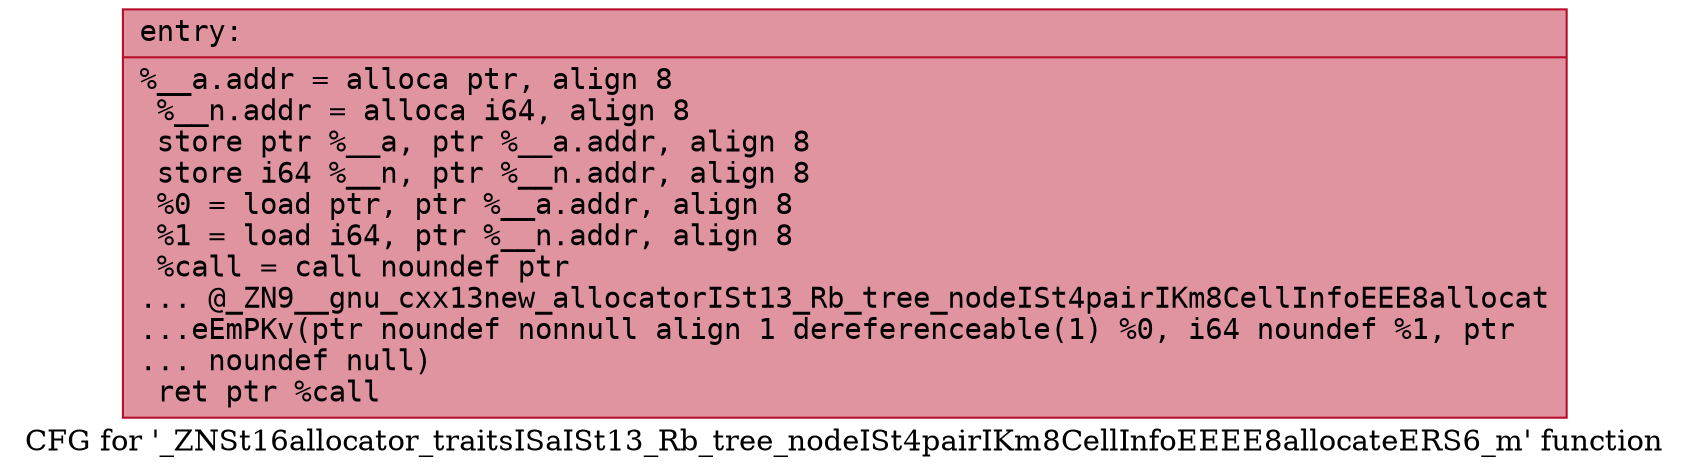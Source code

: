 digraph "CFG for '_ZNSt16allocator_traitsISaISt13_Rb_tree_nodeISt4pairIKm8CellInfoEEEE8allocateERS6_m' function" {
	label="CFG for '_ZNSt16allocator_traitsISaISt13_Rb_tree_nodeISt4pairIKm8CellInfoEEEE8allocateERS6_m' function";

	Node0x562da205aa30 [shape=record,color="#b70d28ff", style=filled, fillcolor="#b70d2870" fontname="Courier",label="{entry:\l|  %__a.addr = alloca ptr, align 8\l  %__n.addr = alloca i64, align 8\l  store ptr %__a, ptr %__a.addr, align 8\l  store i64 %__n, ptr %__n.addr, align 8\l  %0 = load ptr, ptr %__a.addr, align 8\l  %1 = load i64, ptr %__n.addr, align 8\l  %call = call noundef ptr\l... @_ZN9__gnu_cxx13new_allocatorISt13_Rb_tree_nodeISt4pairIKm8CellInfoEEE8allocat\l...eEmPKv(ptr noundef nonnull align 1 dereferenceable(1) %0, i64 noundef %1, ptr\l... noundef null)\l  ret ptr %call\l}"];
}
